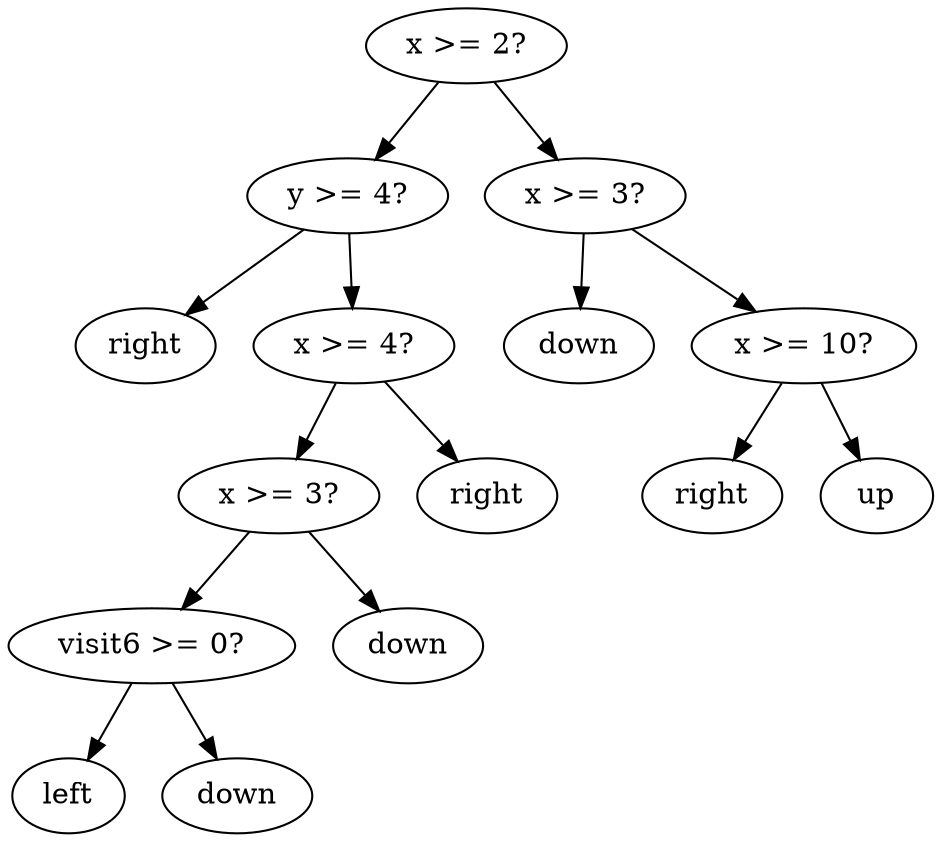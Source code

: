 digraph tree {
    "0x0" [label="x >= 2?"];
    "0x1" [label="y >= 4?"];
    "0x2" [label="right"];
    "0x3" [label="x >= 4?"];
    "0x4" [label="x >= 3?"];
    "0x5" [label="visit6 >= 0?"];
    "0x6" [label="left"];
    "0x7" [label="down"];
    "0x8" [label="down"];
    "0x9" [label="right"];
    "0xa" [label="x >= 3?"];
    "0xb" [label="down"];
    "0xc" [label="x >= 10?"];
    "0xd" [label="right"];
    "0xe" [label="up"];
    "0x0" -> "0x1";
    "0x0" -> "0xa";
    "0x1" -> "0x2";
    "0x1" -> "0x3";
    "0x3" -> "0x4";
    "0x3" -> "0x9";
    "0x4" -> "0x5";
    "0x4" -> "0x8";
    "0x5" -> "0x6";
    "0x5" -> "0x7";
    "0xa" -> "0xb";
    "0xa" -> "0xc";
    "0xc" -> "0xd";
    "0xc" -> "0xe";
}
